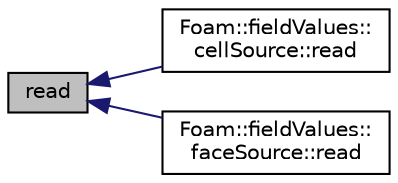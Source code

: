 digraph "read"
{
  bgcolor="transparent";
  edge [fontname="Helvetica",fontsize="10",labelfontname="Helvetica",labelfontsize="10"];
  node [fontname="Helvetica",fontsize="10",shape=record];
  rankdir="LR";
  Node1 [label="read",height=0.2,width=0.4,color="black", fillcolor="grey75", style="filled", fontcolor="black"];
  Node1 -> Node2 [dir="back",color="midnightblue",fontsize="10",style="solid",fontname="Helvetica"];
  Node2 [label="Foam::fieldValues::\lcellSource::read",height=0.2,width=0.4,color="black",URL="$a00238.html#aa9b8764750bd9ff67ca32b6551dc7847",tooltip="Read from dictionary. "];
  Node1 -> Node3 [dir="back",color="midnightblue",fontsize="10",style="solid",fontname="Helvetica"];
  Node3 [label="Foam::fieldValues::\lfaceSource::read",height=0.2,width=0.4,color="black",URL="$a00734.html#aa9b8764750bd9ff67ca32b6551dc7847",tooltip="Read from dictionary. "];
}
